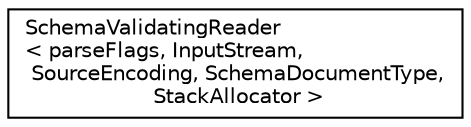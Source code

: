 digraph "Graphical Class Hierarchy"
{
 // LATEX_PDF_SIZE
  edge [fontname="Helvetica",fontsize="10",labelfontname="Helvetica",labelfontsize="10"];
  node [fontname="Helvetica",fontsize="10",shape=record];
  rankdir="LR";
  Node0 [label="SchemaValidatingReader\l\< parseFlags, InputStream,\l SourceEncoding, SchemaDocumentType,\l StackAllocator \>",height=0.2,width=0.4,color="black", fillcolor="white", style="filled",URL="$class_schema_validating_reader.html",tooltip="A helper class for parsing with validation."];
}
